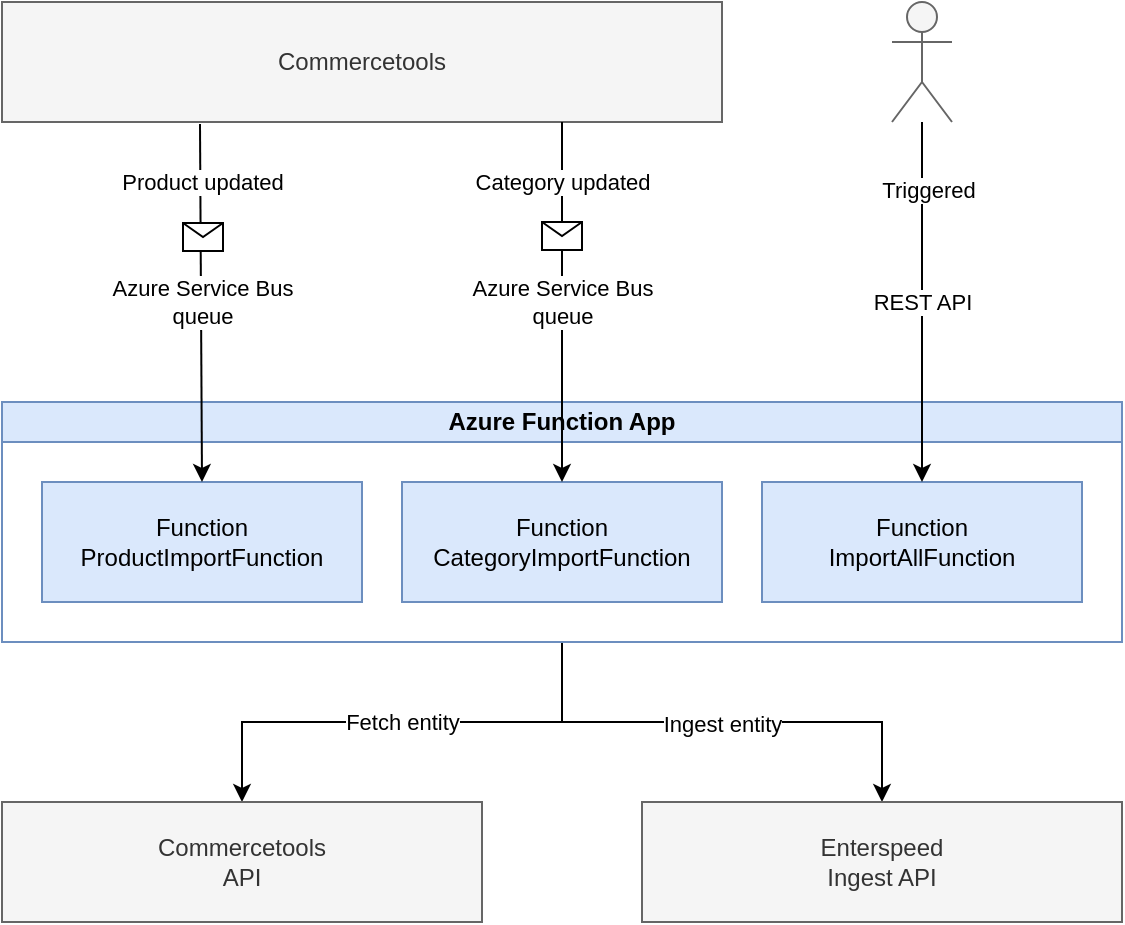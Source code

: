 <mxfile version="20.6.2" type="device"><diagram id="tCMQC-1F_2N5v4eEoRhI" name="Page-1"><mxGraphModel dx="1086" dy="986" grid="1" gridSize="10" guides="1" tooltips="1" connect="1" arrows="1" fold="1" page="1" pageScale="1" pageWidth="850" pageHeight="1100" math="0" shadow="0"><root><mxCell id="0"/><mxCell id="1" parent="0"/><mxCell id="7McVFY6NQz4wRwzfEQSu-11" style="edgeStyle=orthogonalEdgeStyle;rounded=0;orthogonalLoop=1;jettySize=auto;html=1;exitX=0.5;exitY=1;exitDx=0;exitDy=0;" parent="1" source="7McVFY6NQz4wRwzfEQSu-2" target="7McVFY6NQz4wRwzfEQSu-8" edge="1"><mxGeometry relative="1" as="geometry"/></mxCell><mxCell id="7McVFY6NQz4wRwzfEQSu-31" value="Fetch entity" style="edgeLabel;html=1;align=center;verticalAlign=middle;resizable=0;points=[];fontColor=none;" parent="7McVFY6NQz4wRwzfEQSu-11" vertex="1" connectable="0"><mxGeometry x="0.208" y="-3" relative="1" as="geometry"><mxPoint x="25" y="3" as="offset"/></mxGeometry></mxCell><mxCell id="7McVFY6NQz4wRwzfEQSu-12" style="edgeStyle=orthogonalEdgeStyle;rounded=0;orthogonalLoop=1;jettySize=auto;html=1;exitX=0.5;exitY=1;exitDx=0;exitDy=0;" parent="1" source="7McVFY6NQz4wRwzfEQSu-2" target="7McVFY6NQz4wRwzfEQSu-9" edge="1"><mxGeometry relative="1" as="geometry"/></mxCell><mxCell id="7McVFY6NQz4wRwzfEQSu-32" value="Ingest entity" style="edgeLabel;html=1;align=center;verticalAlign=middle;resizable=0;points=[];fontColor=none;" parent="7McVFY6NQz4wRwzfEQSu-12" vertex="1" connectable="0"><mxGeometry x="0.125" y="-1" relative="1" as="geometry"><mxPoint x="-15" as="offset"/></mxGeometry></mxCell><mxCell id="7McVFY6NQz4wRwzfEQSu-2" value="Azure Function App" style="swimlane;whiteSpace=wrap;html=1;startSize=20;fillColor=#dae8fc;strokeColor=#6c8ebf;" parent="1" vertex="1"><mxGeometry x="120" y="360" width="560" height="120" as="geometry"/></mxCell><mxCell id="7McVFY6NQz4wRwzfEQSu-1" value="Function&lt;br&gt;ProductImportFunction" style="rounded=0;whiteSpace=wrap;html=1;fillColor=#dae8fc;strokeColor=#6c8ebf;" parent="7McVFY6NQz4wRwzfEQSu-2" vertex="1"><mxGeometry x="20" y="40" width="160" height="60" as="geometry"/></mxCell><mxCell id="7McVFY6NQz4wRwzfEQSu-4" value="Function&lt;br&gt;CategoryImportFunction" style="rounded=0;whiteSpace=wrap;html=1;fillColor=#dae8fc;strokeColor=#6c8ebf;" parent="7McVFY6NQz4wRwzfEQSu-2" vertex="1"><mxGeometry x="200" y="40" width="160" height="60" as="geometry"/></mxCell><mxCell id="7McVFY6NQz4wRwzfEQSu-5" value="Function&lt;br&gt;ImportAllFunction" style="rounded=0;whiteSpace=wrap;html=1;fillColor=#dae8fc;strokeColor=#6c8ebf;" parent="7McVFY6NQz4wRwzfEQSu-2" vertex="1"><mxGeometry x="380" y="40" width="160" height="60" as="geometry"/></mxCell><mxCell id="7McVFY6NQz4wRwzfEQSu-8" value="Commercetools&lt;br&gt;API" style="rounded=0;whiteSpace=wrap;html=1;fillColor=#f5f5f5;fontColor=#333333;strokeColor=#666666;" parent="1" vertex="1"><mxGeometry x="120" y="560" width="240" height="60" as="geometry"/></mxCell><mxCell id="7McVFY6NQz4wRwzfEQSu-9" value="Enterspeed&lt;br&gt;Ingest API" style="rounded=0;whiteSpace=wrap;html=1;fillColor=#f5f5f5;fontColor=#333333;strokeColor=#666666;" parent="1" vertex="1"><mxGeometry x="440" y="560" width="240" height="60" as="geometry"/></mxCell><mxCell id="7McVFY6NQz4wRwzfEQSu-13" value="Commercetools" style="rounded=0;whiteSpace=wrap;html=1;fillColor=#f5f5f5;fontColor=#333333;strokeColor=#666666;" parent="1" vertex="1"><mxGeometry x="120" y="160" width="360" height="60" as="geometry"/></mxCell><mxCell id="7McVFY6NQz4wRwzfEQSu-26" style="edgeStyle=orthogonalEdgeStyle;rounded=0;orthogonalLoop=1;jettySize=auto;html=1;entryX=0.5;entryY=0;entryDx=0;entryDy=0;" parent="1" source="7McVFY6NQz4wRwzfEQSu-14" target="7McVFY6NQz4wRwzfEQSu-5" edge="1"><mxGeometry relative="1" as="geometry"/></mxCell><mxCell id="7McVFY6NQz4wRwzfEQSu-28" value="REST API" style="edgeLabel;html=1;align=center;verticalAlign=middle;resizable=0;points=[];fontColor=none;" parent="7McVFY6NQz4wRwzfEQSu-26" vertex="1" connectable="0"><mxGeometry x="-0.244" y="-1" relative="1" as="geometry"><mxPoint x="1" y="22" as="offset"/></mxGeometry></mxCell><mxCell id="7McVFY6NQz4wRwzfEQSu-33" value="Triggered" style="edgeLabel;html=1;align=center;verticalAlign=middle;resizable=0;points=[];fontColor=none;" parent="7McVFY6NQz4wRwzfEQSu-26" vertex="1" connectable="0"><mxGeometry x="-0.622" y="3" relative="1" as="geometry"><mxPoint as="offset"/></mxGeometry></mxCell><mxCell id="7McVFY6NQz4wRwzfEQSu-17" value="Azure Service Bus &lt;br&gt;queue" style="endArrow=classic;html=1;rounded=0;entryX=0.5;entryY=0;entryDx=0;entryDy=0;exitX=0.275;exitY=1.017;exitDx=0;exitDy=0;exitPerimeter=0;" parent="1" source="7McVFY6NQz4wRwzfEQSu-13" target="7McVFY6NQz4wRwzfEQSu-1" edge="1"><mxGeometry x="-0.006" y="1" relative="1" as="geometry"><mxPoint x="220" y="230" as="sourcePoint"/><mxPoint x="570" y="290" as="targetPoint"/><Array as="points"/><mxPoint as="offset"/></mxGeometry></mxCell><mxCell id="7McVFY6NQz4wRwzfEQSu-18" value="" style="shape=message;html=1;outlineConnect=0;" parent="7McVFY6NQz4wRwzfEQSu-17" vertex="1"><mxGeometry width="20" height="14" relative="1" as="geometry"><mxPoint x="-9" y="-40" as="offset"/></mxGeometry></mxCell><mxCell id="7McVFY6NQz4wRwzfEQSu-22" value="" style="endArrow=classic;html=1;rounded=0;entryX=0.5;entryY=0;entryDx=0;entryDy=0;" parent="1" target="7McVFY6NQz4wRwzfEQSu-4" edge="1"><mxGeometry relative="1" as="geometry"><mxPoint x="400" y="220" as="sourcePoint"/><mxPoint x="230" y="410" as="targetPoint"/><Array as="points"/></mxGeometry></mxCell><mxCell id="7McVFY6NQz4wRwzfEQSu-23" value="" style="shape=message;html=1;outlineConnect=0;" parent="7McVFY6NQz4wRwzfEQSu-22" vertex="1"><mxGeometry width="20" height="14" relative="1" as="geometry"><mxPoint x="-10" y="-40" as="offset"/></mxGeometry></mxCell><mxCell id="7McVFY6NQz4wRwzfEQSu-25" value="Azure Service Bus&lt;br&gt;queue" style="edgeLabel;html=1;align=center;verticalAlign=middle;resizable=0;points=[];" parent="7McVFY6NQz4wRwzfEQSu-22" vertex="1" connectable="0"><mxGeometry x="-0.133" relative="1" as="geometry"><mxPoint y="12" as="offset"/></mxGeometry></mxCell><mxCell id="7McVFY6NQz4wRwzfEQSu-29" value="Category updated" style="edgeLabel;html=1;align=center;verticalAlign=middle;resizable=0;points=[];fontColor=none;" parent="7McVFY6NQz4wRwzfEQSu-22" vertex="1" connectable="0"><mxGeometry x="-0.8" y="2" relative="1" as="geometry"><mxPoint x="-2" y="12" as="offset"/></mxGeometry></mxCell><mxCell id="7McVFY6NQz4wRwzfEQSu-14" value="Actor" style="shape=umlActor;verticalLabelPosition=bottom;verticalAlign=top;html=1;outlineConnect=0;fontColor=#333333;noLabel=1;fillColor=#f5f5f5;strokeColor=#666666;" parent="1" vertex="1"><mxGeometry x="565" y="160" width="30" height="60" as="geometry"/></mxCell><mxCell id="7McVFY6NQz4wRwzfEQSu-30" value="Product updated" style="edgeLabel;html=1;align=center;verticalAlign=middle;resizable=0;points=[];fontColor=none;" parent="1" vertex="1" connectable="0"><mxGeometry x="220" y="250" as="geometry"/></mxCell></root></mxGraphModel></diagram></mxfile>